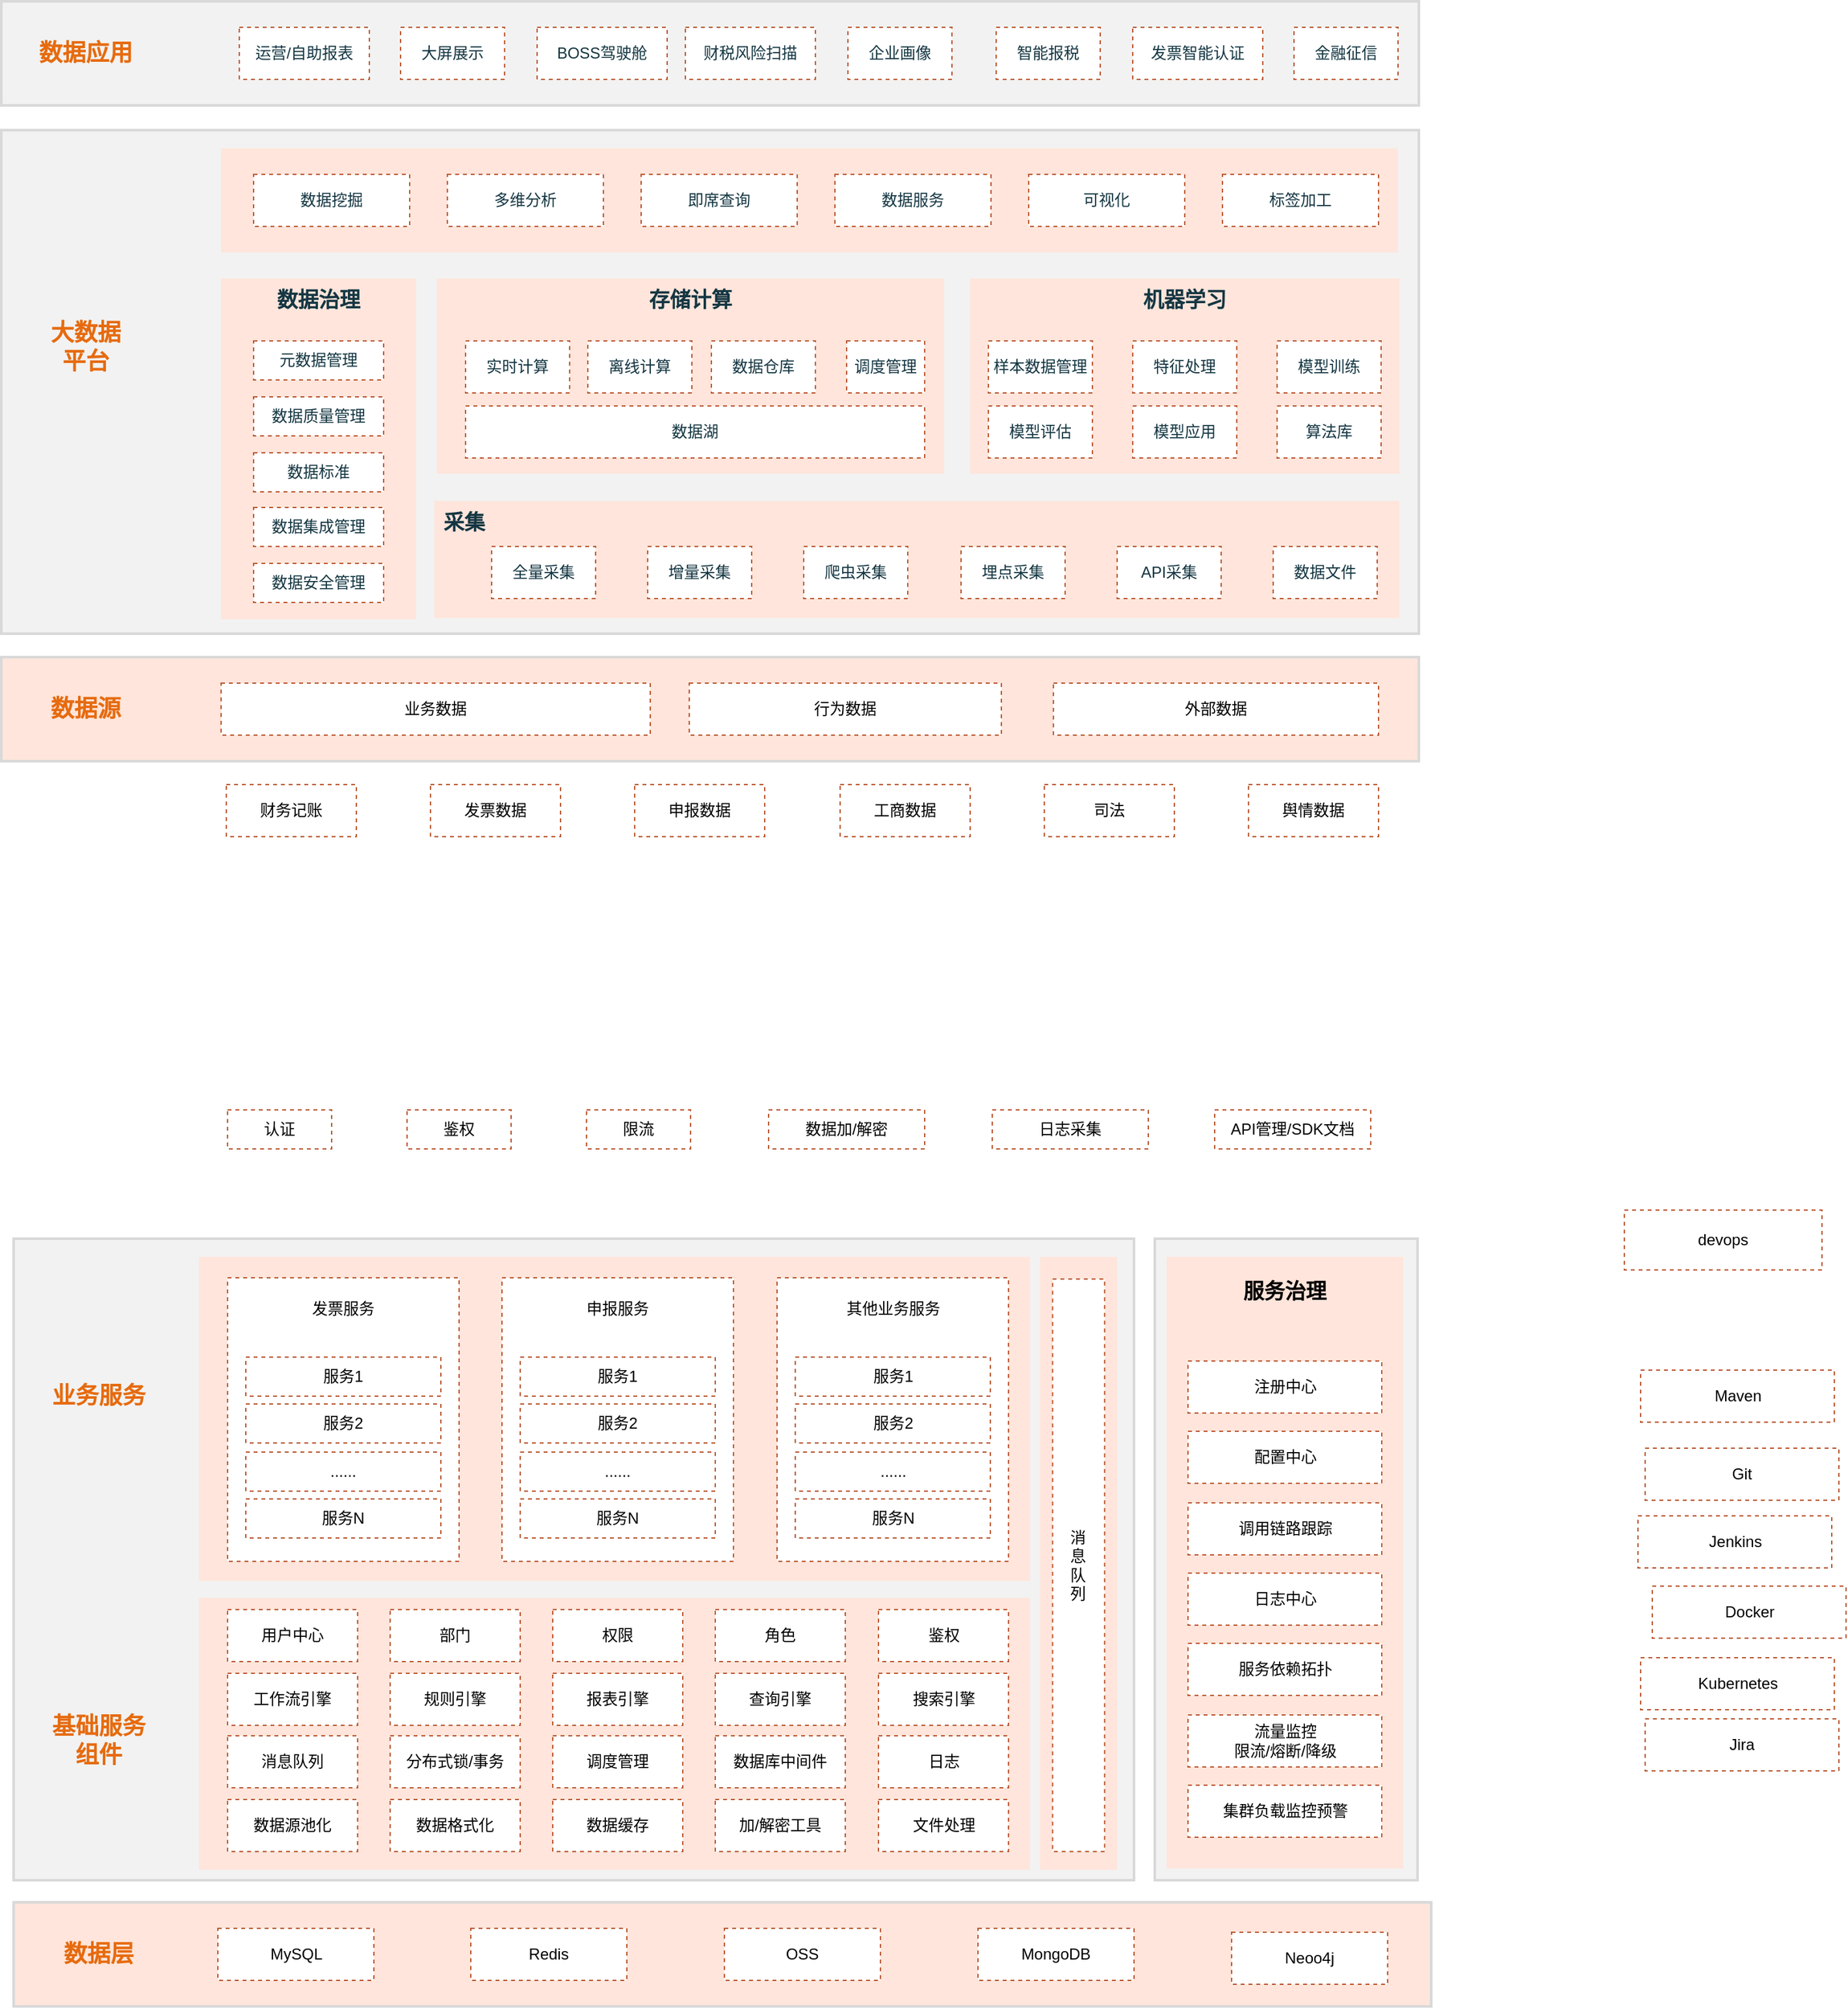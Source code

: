 <mxfile version="16.2.4" type="github">
  <diagram id="H7_tCYUHHZJKz_Q6d8IM" name="第 1 页">
    <mxGraphModel dx="1221" dy="681" grid="0" gridSize="10" guides="1" tooltips="1" connect="1" arrows="1" fold="1" page="0" pageScale="1" pageWidth="827" pageHeight="1169" background="none" math="0" shadow="0">
      <root>
        <mxCell id="0" />
        <mxCell id="1" parent="0" />
        <mxCell id="LN4RIfl6_Ic5JrLGgOFw-40" value="" style="whiteSpace=wrap;html=1;fontSize=18;fontStyle=1;strokeWidth=2;fillColor=#F2F2F2;strokeColor=#D9D9D9;" vertex="1" parent="1">
          <mxGeometry x="80.5" y="1237" width="861.5" height="493" as="geometry" />
        </mxCell>
        <mxCell id="LN4RIfl6_Ic5JrLGgOFw-44" value="" style="whiteSpace=wrap;html=1;align=center;verticalAlign=top;fontSize=16;fontStyle=1;fillColor=#FFE5DB;strokeColor=none;fontColor=#143642;" vertex="1" parent="1">
          <mxGeometry x="869.75" y="1251" width="59.25" height="471" as="geometry" />
        </mxCell>
        <mxCell id="LN4RIfl6_Ic5JrLGgOFw-43" value="" style="whiteSpace=wrap;html=1;align=center;verticalAlign=top;fontSize=16;fontStyle=1;fillColor=#FFE5DB;strokeColor=none;fontColor=#143642;" vertex="1" parent="1">
          <mxGeometry x="223" y="1513" width="639" height="209" as="geometry" />
        </mxCell>
        <mxCell id="LN4RIfl6_Ic5JrLGgOFw-42" value="" style="whiteSpace=wrap;html=1;align=center;verticalAlign=top;fontSize=16;fontStyle=1;fillColor=#FFE5DB;strokeColor=none;fontColor=#143642;" vertex="1" parent="1">
          <mxGeometry x="223" y="1251" width="639" height="249" as="geometry" />
        </mxCell>
        <mxCell id="LN4RIfl6_Ic5JrLGgOFw-41" value="基础服务&lt;br&gt;组件" style="whiteSpace=wrap;html=1;fontSize=18;fontStyle=1;strokeColor=none;fillColor=none;fontColor=#E66B0F;" vertex="1" parent="1">
          <mxGeometry x="85.5" y="1603" width="120" height="40" as="geometry" />
        </mxCell>
        <mxCell id="ndFSLWlLieNPHFFfm7gC-62" value="" style="whiteSpace=wrap;html=1;fontSize=18;fontStyle=1;strokeWidth=2;fillColor=#F2F2F2;strokeColor=#D9D9D9;" parent="1" vertex="1">
          <mxGeometry x="71" y="286" width="1090" height="80" as="geometry" />
        </mxCell>
        <mxCell id="ndFSLWlLieNPHFFfm7gC-60" value="" style="whiteSpace=wrap;html=1;fontSize=18;fontStyle=1;strokeWidth=2;fillColor=#F2F2F2;strokeColor=#D9D9D9;" parent="1" vertex="1">
          <mxGeometry x="71" y="385" width="1090" height="387" as="geometry" />
        </mxCell>
        <mxCell id="ndFSLWlLieNPHFFfm7gC-61" value="" style="whiteSpace=wrap;html=1;align=center;verticalAlign=top;fontSize=16;fontStyle=1;fillColor=#FFE5DB;strokeColor=none;fontColor=#143642;" parent="1" vertex="1">
          <mxGeometry x="240" y="399" width="905" height="80" as="geometry" />
        </mxCell>
        <mxCell id="ndFSLWlLieNPHFFfm7gC-51" value="" style="whiteSpace=wrap;html=1;fillColor=#FFE5DB;strokeColor=#D9D9D9;fontSize=18;fontStyle=1;fontColor=#143642;strokeWidth=2;" parent="1" vertex="1">
          <mxGeometry x="71" y="790" width="1090" height="80" as="geometry" />
        </mxCell>
        <mxCell id="ndFSLWlLieNPHFFfm7gC-1" value="数据源" style="whiteSpace=wrap;html=1;fillColor=none;strokeColor=none;fontSize=18;fontStyle=1;fontColor=#E66B0F;" parent="1" vertex="1">
          <mxGeometry x="76" y="810" width="120" height="40" as="geometry" />
        </mxCell>
        <mxCell id="ndFSLWlLieNPHFFfm7gC-3" value="业务数据" style="whiteSpace=wrap;html=1;strokeColor=#BB5933;dashed=1;" parent="1" vertex="1">
          <mxGeometry x="240" y="810" width="330" height="40" as="geometry" />
        </mxCell>
        <mxCell id="ndFSLWlLieNPHFFfm7gC-4" value="行为数据" style="whiteSpace=wrap;html=1;strokeColor=#BB5933;dashed=1;" parent="1" vertex="1">
          <mxGeometry x="600" y="810" width="240" height="40" as="geometry" />
        </mxCell>
        <mxCell id="ndFSLWlLieNPHFFfm7gC-5" value="外部数据" style="whiteSpace=wrap;html=1;strokeColor=#BB5933;dashed=1;" parent="1" vertex="1">
          <mxGeometry x="880" y="810" width="250" height="40" as="geometry" />
        </mxCell>
        <mxCell id="ndFSLWlLieNPHFFfm7gC-6" value="&lt;b&gt;&lt;font style=&quot;font-size: 16px&quot;&gt;采集&lt;/font&gt;&lt;/b&gt;" style="whiteSpace=wrap;html=1;align=left;verticalAlign=top;spacingLeft=5;spacingBottom=0;spacingRight=0;spacingTop=0;fillColor=#FFE5DB;strokeColor=none;fontColor=#143642;" parent="1" vertex="1">
          <mxGeometry x="404" y="670" width="742" height="90" as="geometry" />
        </mxCell>
        <mxCell id="ndFSLWlLieNPHFFfm7gC-7" value="全量采集" style="whiteSpace=wrap;html=1;fillColor=#FFFFFF;strokeColor=#BB5933;fontColor=#143642;dashed=1;" parent="1" vertex="1">
          <mxGeometry x="448" y="705" width="80" height="40" as="geometry" />
        </mxCell>
        <mxCell id="ndFSLWlLieNPHFFfm7gC-8" value="增量采集" style="whiteSpace=wrap;html=1;fillColor=#FFFFFF;strokeColor=#BB5933;fontColor=#143642;dashed=1;" parent="1" vertex="1">
          <mxGeometry x="568" y="705" width="80" height="40" as="geometry" />
        </mxCell>
        <mxCell id="ndFSLWlLieNPHFFfm7gC-9" value="爬虫采集" style="whiteSpace=wrap;html=1;fillColor=#FFFFFF;strokeColor=#BB5933;fontColor=#143642;dashed=1;" parent="1" vertex="1">
          <mxGeometry x="688" y="705" width="80" height="40" as="geometry" />
        </mxCell>
        <mxCell id="ndFSLWlLieNPHFFfm7gC-11" value="埋点采集" style="whiteSpace=wrap;html=1;fillColor=#FFFFFF;strokeColor=#BB5933;fontColor=#143642;dashed=1;" parent="1" vertex="1">
          <mxGeometry x="809" y="705" width="80" height="40" as="geometry" />
        </mxCell>
        <mxCell id="ndFSLWlLieNPHFFfm7gC-12" value="存储计算" style="whiteSpace=wrap;html=1;verticalAlign=top;fontSize=16;align=center;fontStyle=1;fillColor=#FFE5DB;strokeColor=none;fontColor=#143642;" parent="1" vertex="1">
          <mxGeometry x="406" y="499" width="390" height="150" as="geometry" />
        </mxCell>
        <mxCell id="ndFSLWlLieNPHFFfm7gC-13" value="实时计算" style="whiteSpace=wrap;html=1;fillColor=#FFFFFF;strokeColor=#BB5933;fontColor=#143642;dashed=1;" parent="1" vertex="1">
          <mxGeometry x="428" y="547" width="80" height="40" as="geometry" />
        </mxCell>
        <mxCell id="ndFSLWlLieNPHFFfm7gC-14" value="离线计算" style="whiteSpace=wrap;html=1;fillColor=#FFFFFF;strokeColor=#BB5933;fontColor=#143642;dashed=1;" parent="1" vertex="1">
          <mxGeometry x="522" y="547" width="80" height="40" as="geometry" />
        </mxCell>
        <mxCell id="ndFSLWlLieNPHFFfm7gC-15" value="数据仓库" style="whiteSpace=wrap;html=1;fillColor=#FFFFFF;strokeColor=#BB5933;fontColor=#143642;dashed=1;" parent="1" vertex="1">
          <mxGeometry x="617" y="547" width="80" height="40" as="geometry" />
        </mxCell>
        <mxCell id="ndFSLWlLieNPHFFfm7gC-16" value="调度管理" style="whiteSpace=wrap;html=1;fillColor=#FFFFFF;strokeColor=#BB5933;fontColor=#143642;dashed=1;" parent="1" vertex="1">
          <mxGeometry x="721" y="547" width="60" height="40" as="geometry" />
        </mxCell>
        <mxCell id="ndFSLWlLieNPHFFfm7gC-17" value="数据湖" style="whiteSpace=wrap;html=1;fillColor=#FFFFFF;strokeColor=#BB5933;fontColor=#143642;dashed=1;" parent="1" vertex="1">
          <mxGeometry x="428" y="597" width="353" height="40" as="geometry" />
        </mxCell>
        <mxCell id="ndFSLWlLieNPHFFfm7gC-18" value="机器学习" style="whiteSpace=wrap;html=1;verticalAlign=top;fontSize=16;fontStyle=1;fillColor=#FFE5DB;strokeColor=none;fontColor=#143642;" parent="1" vertex="1">
          <mxGeometry x="816" y="499" width="330" height="150" as="geometry" />
        </mxCell>
        <mxCell id="ndFSLWlLieNPHFFfm7gC-19" value="即席查询" style="whiteSpace=wrap;html=1;fillColor=#FFFFFF;strokeColor=#BB5933;fontColor=#143642;dashed=1;" parent="1" vertex="1">
          <mxGeometry x="563" y="419" width="120" height="40" as="geometry" />
        </mxCell>
        <mxCell id="ndFSLWlLieNPHFFfm7gC-20" value="多维分析" style="whiteSpace=wrap;html=1;fillColor=#FFFFFF;strokeColor=#BB5933;fontColor=#143642;dashed=1;" parent="1" vertex="1">
          <mxGeometry x="414" y="419" width="120" height="40" as="geometry" />
        </mxCell>
        <mxCell id="ndFSLWlLieNPHFFfm7gC-21" value="数据服务" style="whiteSpace=wrap;html=1;fillColor=#FFFFFF;strokeColor=#BB5933;fontColor=#143642;dashed=1;" parent="1" vertex="1">
          <mxGeometry x="712" y="419" width="120" height="40" as="geometry" />
        </mxCell>
        <mxCell id="ndFSLWlLieNPHFFfm7gC-22" value="算法库" style="whiteSpace=wrap;html=1;fillColor=#FFFFFF;strokeColor=#BB5933;fontColor=#143642;dashed=1;" parent="1" vertex="1">
          <mxGeometry x="1052" y="597" width="80" height="40" as="geometry" />
        </mxCell>
        <mxCell id="ndFSLWlLieNPHFFfm7gC-23" value="模型训练" style="whiteSpace=wrap;html=1;fillColor=#FFFFFF;strokeColor=#BB5933;fontColor=#143642;dashed=1;" parent="1" vertex="1">
          <mxGeometry x="1052" y="547" width="80" height="40" as="geometry" />
        </mxCell>
        <mxCell id="ndFSLWlLieNPHFFfm7gC-24" value="模型应用" style="whiteSpace=wrap;html=1;fillColor=#FFFFFF;strokeColor=#BB5933;fontColor=#143642;dashed=1;" parent="1" vertex="1">
          <mxGeometry x="941" y="597" width="80" height="40" as="geometry" />
        </mxCell>
        <mxCell id="ndFSLWlLieNPHFFfm7gC-25" value="模型评估" style="whiteSpace=wrap;html=1;fillColor=#FFFFFF;strokeColor=#BB5933;fontColor=#143642;dashed=1;" parent="1" vertex="1">
          <mxGeometry x="830" y="597" width="80" height="40" as="geometry" />
        </mxCell>
        <mxCell id="ndFSLWlLieNPHFFfm7gC-28" value="样本数据管理" style="whiteSpace=wrap;html=1;fillColor=#FFFFFF;strokeColor=#BB5933;fontColor=#143642;dashed=1;" parent="1" vertex="1">
          <mxGeometry x="830" y="547" width="80" height="40" as="geometry" />
        </mxCell>
        <mxCell id="ndFSLWlLieNPHFFfm7gC-29" value="特征处理" style="whiteSpace=wrap;html=1;fillColor=#FFFFFF;strokeColor=#BB5933;fontColor=#143642;dashed=1;" parent="1" vertex="1">
          <mxGeometry x="941" y="547" width="80" height="40" as="geometry" />
        </mxCell>
        <mxCell id="ndFSLWlLieNPHFFfm7gC-31" value="数据治理" style="whiteSpace=wrap;html=1;align=center;verticalAlign=top;fontSize=16;fontStyle=1;fillColor=#FFE5DB;strokeColor=none;fontColor=#143642;" parent="1" vertex="1">
          <mxGeometry x="240" y="499" width="150" height="262" as="geometry" />
        </mxCell>
        <mxCell id="ndFSLWlLieNPHFFfm7gC-32" value="元数据管理" style="whiteSpace=wrap;html=1;fillColor=#FFFFFF;strokeColor=#BB5933;fontColor=#143642;dashed=1;" parent="1" vertex="1">
          <mxGeometry x="265" y="547" width="100" height="30" as="geometry" />
        </mxCell>
        <mxCell id="ndFSLWlLieNPHFFfm7gC-33" value="数据质量管理" style="whiteSpace=wrap;html=1;fillColor=#FFFFFF;strokeColor=#BB5933;fontColor=#143642;dashed=1;" parent="1" vertex="1">
          <mxGeometry x="265" y="590" width="100" height="30" as="geometry" />
        </mxCell>
        <mxCell id="ndFSLWlLieNPHFFfm7gC-34" value="数据标准" style="whiteSpace=wrap;html=1;fillColor=#FFFFFF;strokeColor=#BB5933;fontColor=#143642;dashed=1;" parent="1" vertex="1">
          <mxGeometry x="265" y="633" width="100" height="30" as="geometry" />
        </mxCell>
        <mxCell id="ndFSLWlLieNPHFFfm7gC-35" value="数据安全管理" style="whiteSpace=wrap;html=1;fillColor=#FFFFFF;strokeColor=#BB5933;fontColor=#143642;dashed=1;" parent="1" vertex="1">
          <mxGeometry x="265" y="718" width="100" height="30" as="geometry" />
        </mxCell>
        <mxCell id="ndFSLWlLieNPHFFfm7gC-36" value="可视化" style="whiteSpace=wrap;html=1;fillColor=#FFFFFF;strokeColor=#BB5933;fontColor=#143642;dashed=1;" parent="1" vertex="1">
          <mxGeometry x="861" y="419" width="120" height="40" as="geometry" />
        </mxCell>
        <mxCell id="ndFSLWlLieNPHFFfm7gC-37" value="运营/自助报表" style="whiteSpace=wrap;html=1;fillColor=#FFFFFF;strokeColor=#BB5933;fontColor=#143642;dashed=1;" parent="1" vertex="1">
          <mxGeometry x="254" y="306" width="100" height="40" as="geometry" />
        </mxCell>
        <mxCell id="ndFSLWlLieNPHFFfm7gC-38" value="标签加工" style="whiteSpace=wrap;html=1;fillColor=#FFFFFF;strokeColor=#BB5933;fontColor=#143642;dashed=1;" parent="1" vertex="1">
          <mxGeometry x="1010" y="419" width="120" height="40" as="geometry" />
        </mxCell>
        <mxCell id="ndFSLWlLieNPHFFfm7gC-40" value="BOSS驾驶舱" style="whiteSpace=wrap;html=1;fillColor=#FFFFFF;strokeColor=#BB5933;fontColor=#143642;dashed=1;" parent="1" vertex="1">
          <mxGeometry x="483" y="306" width="100" height="40" as="geometry" />
        </mxCell>
        <mxCell id="ndFSLWlLieNPHFFfm7gC-41" value="大屏展示" style="whiteSpace=wrap;html=1;fillColor=#FFFFFF;strokeColor=#BB5933;fontColor=#143642;dashed=1;" parent="1" vertex="1">
          <mxGeometry x="378" y="306" width="80" height="40" as="geometry" />
        </mxCell>
        <mxCell id="ndFSLWlLieNPHFFfm7gC-42" value="财税风险扫描" style="whiteSpace=wrap;html=1;fillColor=#FFFFFF;strokeColor=#BB5933;fontColor=#143642;dashed=1;" parent="1" vertex="1">
          <mxGeometry x="597" y="306" width="100" height="40" as="geometry" />
        </mxCell>
        <mxCell id="ndFSLWlLieNPHFFfm7gC-43" value="企业画像" style="whiteSpace=wrap;html=1;fillColor=#FFFFFF;strokeColor=#BB5933;fontColor=#143642;dashed=1;" parent="1" vertex="1">
          <mxGeometry x="722" y="306" width="80" height="40" as="geometry" />
        </mxCell>
        <mxCell id="ndFSLWlLieNPHFFfm7gC-44" value="智能报税" style="whiteSpace=wrap;html=1;fillColor=#FFFFFF;strokeColor=#BB5933;fontColor=#143642;dashed=1;" parent="1" vertex="1">
          <mxGeometry x="836" y="306" width="80" height="40" as="geometry" />
        </mxCell>
        <mxCell id="ndFSLWlLieNPHFFfm7gC-45" value="数据挖掘" style="whiteSpace=wrap;html=1;fillColor=#FFFFFF;strokeColor=#BB5933;fontColor=#143642;dashed=1;" parent="1" vertex="1">
          <mxGeometry x="265" y="419" width="120" height="40" as="geometry" />
        </mxCell>
        <mxCell id="ndFSLWlLieNPHFFfm7gC-46" value="API采集" style="whiteSpace=wrap;html=1;fillColor=#FFFFFF;strokeColor=#BB5933;fontColor=#143642;dashed=1;" parent="1" vertex="1">
          <mxGeometry x="929" y="705" width="80" height="40" as="geometry" />
        </mxCell>
        <mxCell id="ndFSLWlLieNPHFFfm7gC-47" value="数据文件" style="whiteSpace=wrap;html=1;fillColor=#FFFFFF;strokeColor=#BB5933;fontColor=#143642;dashed=1;" parent="1" vertex="1">
          <mxGeometry x="1049" y="705" width="80" height="40" as="geometry" />
        </mxCell>
        <mxCell id="ndFSLWlLieNPHFFfm7gC-48" value="数据集成管理" style="whiteSpace=wrap;html=1;fillColor=#FFFFFF;strokeColor=#BB5933;fontColor=#143642;dashed=1;" parent="1" vertex="1">
          <mxGeometry x="265" y="675" width="100" height="30" as="geometry" />
        </mxCell>
        <mxCell id="ndFSLWlLieNPHFFfm7gC-49" value="数据应用" style="whiteSpace=wrap;html=1;fillColor=none;strokeColor=none;fontStyle=1;fontSize=18;fontColor=#E66B0F;" parent="1" vertex="1">
          <mxGeometry x="76" y="306" width="120" height="40" as="geometry" />
        </mxCell>
        <mxCell id="ndFSLWlLieNPHFFfm7gC-50" value="大数据&lt;br&gt;平台" style="whiteSpace=wrap;html=1;fontSize=18;fontStyle=1;strokeColor=none;fillColor=none;fontColor=#E66B0F;" parent="1" vertex="1">
          <mxGeometry x="76" y="532" width="120" height="40" as="geometry" />
        </mxCell>
        <mxCell id="ndFSLWlLieNPHFFfm7gC-63" value="发票智能认证" style="whiteSpace=wrap;html=1;fillColor=#FFFFFF;strokeColor=#BB5933;fontColor=#143642;dashed=1;" parent="1" vertex="1">
          <mxGeometry x="941" y="306" width="100" height="40" as="geometry" />
        </mxCell>
        <mxCell id="ndFSLWlLieNPHFFfm7gC-64" value="金融征信" style="whiteSpace=wrap;html=1;fillColor=#FFFFFF;strokeColor=#BB5933;fontColor=#143642;dashed=1;" parent="1" vertex="1">
          <mxGeometry x="1065" y="306" width="80" height="40" as="geometry" />
        </mxCell>
        <mxCell id="ndFSLWlLieNPHFFfm7gC-69" value="财务记账" style="whiteSpace=wrap;html=1;strokeColor=#BB5933;dashed=1;" parent="1" vertex="1">
          <mxGeometry x="244" y="888" width="100" height="40" as="geometry" />
        </mxCell>
        <mxCell id="ndFSLWlLieNPHFFfm7gC-70" value="发票数据" style="whiteSpace=wrap;html=1;strokeColor=#BB5933;dashed=1;" parent="1" vertex="1">
          <mxGeometry x="401" y="888" width="100" height="40" as="geometry" />
        </mxCell>
        <mxCell id="ndFSLWlLieNPHFFfm7gC-71" value="申报数据" style="whiteSpace=wrap;html=1;strokeColor=#BB5933;dashed=1;" parent="1" vertex="1">
          <mxGeometry x="558" y="888" width="100" height="40" as="geometry" />
        </mxCell>
        <mxCell id="ndFSLWlLieNPHFFfm7gC-72" value="工商数据" style="whiteSpace=wrap;html=1;strokeColor=#BB5933;dashed=1;" parent="1" vertex="1">
          <mxGeometry x="716" y="888" width="100" height="40" as="geometry" />
        </mxCell>
        <mxCell id="ndFSLWlLieNPHFFfm7gC-73" value="司法" style="whiteSpace=wrap;html=1;strokeColor=#BB5933;dashed=1;" parent="1" vertex="1">
          <mxGeometry x="873" y="888" width="100" height="40" as="geometry" />
        </mxCell>
        <mxCell id="ndFSLWlLieNPHFFfm7gC-74" value="舆情数据" style="whiteSpace=wrap;html=1;strokeColor=#BB5933;dashed=1;" parent="1" vertex="1">
          <mxGeometry x="1030" y="888" width="100" height="40" as="geometry" />
        </mxCell>
        <mxCell id="ndFSLWlLieNPHFFfm7gC-75" value="" style="whiteSpace=wrap;html=1;fillColor=#FFE5DB;strokeColor=#D9D9D9;fontSize=18;fontStyle=1;fontColor=#143642;strokeWidth=2;" parent="1" vertex="1">
          <mxGeometry x="80.5" y="1747" width="1090" height="80" as="geometry" />
        </mxCell>
        <mxCell id="ndFSLWlLieNPHFFfm7gC-76" value="数据层" style="whiteSpace=wrap;html=1;fillColor=none;strokeColor=none;fontSize=18;fontStyle=1;fontColor=#E66B0F;" parent="1" vertex="1">
          <mxGeometry x="85.5" y="1767" width="120" height="40" as="geometry" />
        </mxCell>
        <mxCell id="ndFSLWlLieNPHFFfm7gC-77" value="MySQL" style="whiteSpace=wrap;html=1;strokeColor=#BB5933;dashed=1;" parent="1" vertex="1">
          <mxGeometry x="237.5" y="1767" width="120" height="40" as="geometry" />
        </mxCell>
        <mxCell id="ndFSLWlLieNPHFFfm7gC-79" value="OSS" style="whiteSpace=wrap;html=1;strokeColor=#BB5933;dashed=1;" parent="1" vertex="1">
          <mxGeometry x="627" y="1767" width="120" height="40" as="geometry" />
        </mxCell>
        <mxCell id="ndFSLWlLieNPHFFfm7gC-81" value="MongoDB" style="whiteSpace=wrap;html=1;strokeColor=#BB5933;dashed=1;" parent="1" vertex="1">
          <mxGeometry x="822" y="1767" width="120" height="40" as="geometry" />
        </mxCell>
        <mxCell id="ndFSLWlLieNPHFFfm7gC-86" value="数据源池化" style="whiteSpace=wrap;html=1;strokeColor=#BB5933;dashed=1;" parent="1" vertex="1">
          <mxGeometry x="245" y="1668" width="100" height="40" as="geometry" />
        </mxCell>
        <mxCell id="ndFSLWlLieNPHFFfm7gC-87" value="数据格式化" style="whiteSpace=wrap;html=1;strokeColor=#BB5933;dashed=1;" parent="1" vertex="1">
          <mxGeometry x="370" y="1668" width="100" height="40" as="geometry" />
        </mxCell>
        <mxCell id="ndFSLWlLieNPHFFfm7gC-88" value="数据缓存" style="whiteSpace=wrap;html=1;strokeColor=#BB5933;dashed=1;" parent="1" vertex="1">
          <mxGeometry x="495" y="1668" width="100" height="40" as="geometry" />
        </mxCell>
        <mxCell id="ndFSLWlLieNPHFFfm7gC-89" value="加/解密工具" style="whiteSpace=wrap;html=1;strokeColor=#BB5933;dashed=1;" parent="1" vertex="1">
          <mxGeometry x="620" y="1668" width="100" height="40" as="geometry" />
        </mxCell>
        <mxCell id="ndFSLWlLieNPHFFfm7gC-90" value="文件处理" style="whiteSpace=wrap;html=1;strokeColor=#BB5933;dashed=1;" parent="1" vertex="1">
          <mxGeometry x="745.5" y="1668" width="100" height="40" as="geometry" />
        </mxCell>
        <mxCell id="ndFSLWlLieNPHFFfm7gC-92" value="消息队列" style="whiteSpace=wrap;html=1;strokeColor=#BB5933;dashed=1;" parent="1" vertex="1">
          <mxGeometry x="245" y="1619" width="100" height="40" as="geometry" />
        </mxCell>
        <mxCell id="ndFSLWlLieNPHFFfm7gC-93" value="分布式锁/事务" style="whiteSpace=wrap;html=1;strokeColor=#BB5933;dashed=1;" parent="1" vertex="1">
          <mxGeometry x="370" y="1619" width="100" height="40" as="geometry" />
        </mxCell>
        <mxCell id="ndFSLWlLieNPHFFfm7gC-94" value="调度管理" style="whiteSpace=wrap;html=1;strokeColor=#BB5933;dashed=1;" parent="1" vertex="1">
          <mxGeometry x="495" y="1619" width="100" height="40" as="geometry" />
        </mxCell>
        <mxCell id="ndFSLWlLieNPHFFfm7gC-95" value="工作流引擎" style="whiteSpace=wrap;html=1;strokeColor=#BB5933;dashed=1;" parent="1" vertex="1">
          <mxGeometry x="245" y="1571" width="100" height="40" as="geometry" />
        </mxCell>
        <mxCell id="ndFSLWlLieNPHFFfm7gC-96" value="搜索引擎" style="whiteSpace=wrap;html=1;strokeColor=#BB5933;dashed=1;" parent="1" vertex="1">
          <mxGeometry x="745.5" y="1571" width="100" height="40" as="geometry" />
        </mxCell>
        <mxCell id="ndFSLWlLieNPHFFfm7gC-97" value="查询引擎" style="whiteSpace=wrap;html=1;strokeColor=#BB5933;dashed=1;" parent="1" vertex="1">
          <mxGeometry x="620" y="1571" width="100" height="40" as="geometry" />
        </mxCell>
        <mxCell id="ndFSLWlLieNPHFFfm7gC-98" value="报表引擎" style="whiteSpace=wrap;html=1;strokeColor=#BB5933;dashed=1;" parent="1" vertex="1">
          <mxGeometry x="495" y="1571" width="100" height="40" as="geometry" />
        </mxCell>
        <mxCell id="ndFSLWlLieNPHFFfm7gC-99" value="规则引擎" style="whiteSpace=wrap;html=1;strokeColor=#BB5933;dashed=1;" parent="1" vertex="1">
          <mxGeometry x="370" y="1571" width="100" height="40" as="geometry" />
        </mxCell>
        <mxCell id="ndFSLWlLieNPHFFfm7gC-100" value="鉴权" style="whiteSpace=wrap;html=1;strokeColor=#BB5933;dashed=1;" parent="1" vertex="1">
          <mxGeometry x="745.5" y="1522" width="100" height="40" as="geometry" />
        </mxCell>
        <mxCell id="ndFSLWlLieNPHFFfm7gC-101" value="日志" style="whiteSpace=wrap;html=1;strokeColor=#BB5933;dashed=1;" parent="1" vertex="1">
          <mxGeometry x="745.5" y="1619" width="100" height="40" as="geometry" />
        </mxCell>
        <mxCell id="ndFSLWlLieNPHFFfm7gC-102" value="用户中心" style="whiteSpace=wrap;html=1;strokeColor=#BB5933;dashed=1;" parent="1" vertex="1">
          <mxGeometry x="245" y="1522" width="100" height="40" as="geometry" />
        </mxCell>
        <mxCell id="ndFSLWlLieNPHFFfm7gC-103" value="部门" style="whiteSpace=wrap;html=1;strokeColor=#BB5933;dashed=1;" parent="1" vertex="1">
          <mxGeometry x="370" y="1522" width="100" height="40" as="geometry" />
        </mxCell>
        <mxCell id="ndFSLWlLieNPHFFfm7gC-104" value="权限" style="whiteSpace=wrap;html=1;strokeColor=#BB5933;dashed=1;" parent="1" vertex="1">
          <mxGeometry x="495" y="1522" width="100" height="40" as="geometry" />
        </mxCell>
        <mxCell id="ndFSLWlLieNPHFFfm7gC-105" value="角色" style="whiteSpace=wrap;html=1;strokeColor=#BB5933;dashed=1;" parent="1" vertex="1">
          <mxGeometry x="620" y="1522" width="100" height="40" as="geometry" />
        </mxCell>
        <mxCell id="ndFSLWlLieNPHFFfm7gC-117" value="认证" style="whiteSpace=wrap;html=1;strokeColor=#BB5933;dashed=1;" parent="1" vertex="1">
          <mxGeometry x="245" y="1138" width="80" height="30" as="geometry" />
        </mxCell>
        <mxCell id="ndFSLWlLieNPHFFfm7gC-118" value="限流" style="whiteSpace=wrap;html=1;strokeColor=#BB5933;dashed=1;" parent="1" vertex="1">
          <mxGeometry x="521" y="1138" width="80" height="30" as="geometry" />
        </mxCell>
        <mxCell id="ndFSLWlLieNPHFFfm7gC-119" value="数据加/解密" style="whiteSpace=wrap;html=1;strokeColor=#BB5933;dashed=1;" parent="1" vertex="1">
          <mxGeometry x="661" y="1138" width="120" height="30" as="geometry" />
        </mxCell>
        <mxCell id="ndFSLWlLieNPHFFfm7gC-120" value="日志采集" style="whiteSpace=wrap;html=1;strokeColor=#BB5933;dashed=1;" parent="1" vertex="1">
          <mxGeometry x="833" y="1138" width="120" height="30" as="geometry" />
        </mxCell>
        <mxCell id="ndFSLWlLieNPHFFfm7gC-121" value="API管理/SDK文档" style="whiteSpace=wrap;html=1;strokeColor=#BB5933;dashed=1;" parent="1" vertex="1">
          <mxGeometry x="1004" y="1138" width="120" height="30" as="geometry" />
        </mxCell>
        <mxCell id="LN4RIfl6_Ic5JrLGgOFw-1" value="消&lt;br&gt;息&lt;br&gt;队&lt;br&gt;列" style="whiteSpace=wrap;html=1;strokeColor=#BB5933;dashed=1;" vertex="1" parent="1">
          <mxGeometry x="879.375" y="1268" width="40" height="440" as="geometry" />
        </mxCell>
        <mxCell id="LN4RIfl6_Ic5JrLGgOFw-3" value="Maven" style="whiteSpace=wrap;html=1;strokeColor=#BB5933;dashed=1;" vertex="1" parent="1">
          <mxGeometry x="1331.5" y="1338" width="149" height="40" as="geometry" />
        </mxCell>
        <mxCell id="LN4RIfl6_Ic5JrLGgOFw-4" value="Git" style="whiteSpace=wrap;html=1;strokeColor=#BB5933;dashed=1;" vertex="1" parent="1">
          <mxGeometry x="1335" y="1398" width="149" height="40" as="geometry" />
        </mxCell>
        <mxCell id="LN4RIfl6_Ic5JrLGgOFw-8" value="Docker" style="whiteSpace=wrap;html=1;strokeColor=#BB5933;dashed=1;" vertex="1" parent="1">
          <mxGeometry x="1340.5" y="1504" width="149" height="40" as="geometry" />
        </mxCell>
        <mxCell id="LN4RIfl6_Ic5JrLGgOFw-9" value="Jenkins" style="whiteSpace=wrap;html=1;strokeColor=#BB5933;dashed=1;" vertex="1" parent="1">
          <mxGeometry x="1329.5" y="1450" width="149" height="40" as="geometry" />
        </mxCell>
        <mxCell id="LN4RIfl6_Ic5JrLGgOFw-13" value="Kubernetes" style="whiteSpace=wrap;html=1;strokeColor=#BB5933;dashed=1;" vertex="1" parent="1">
          <mxGeometry x="1331.5" y="1559" width="149" height="40" as="geometry" />
        </mxCell>
        <mxCell id="LN4RIfl6_Ic5JrLGgOFw-14" value="Jira" style="whiteSpace=wrap;html=1;strokeColor=#BB5933;dashed=1;" vertex="1" parent="1">
          <mxGeometry x="1335" y="1606" width="149" height="40" as="geometry" />
        </mxCell>
        <mxCell id="LN4RIfl6_Ic5JrLGgOFw-15" value="devops" style="whiteSpace=wrap;html=1;strokeColor=#BB5933;dashed=1;" vertex="1" parent="1">
          <mxGeometry x="1319" y="1215" width="152" height="46" as="geometry" />
        </mxCell>
        <mxCell id="LN4RIfl6_Ic5JrLGgOFw-20" value="Redis" style="whiteSpace=wrap;html=1;strokeColor=#BB5933;dashed=1;" vertex="1" parent="1">
          <mxGeometry x="432" y="1767" width="120" height="40" as="geometry" />
        </mxCell>
        <mxCell id="LN4RIfl6_Ic5JrLGgOFw-21" value="Neoo4j" style="whiteSpace=wrap;html=1;strokeColor=#BB5933;dashed=1;" vertex="1" parent="1">
          <mxGeometry x="1017" y="1770" width="120" height="40" as="geometry" />
        </mxCell>
        <mxCell id="LN4RIfl6_Ic5JrLGgOFw-22" value="数据库中间件" style="whiteSpace=wrap;html=1;strokeColor=#BB5933;dashed=1;" vertex="1" parent="1">
          <mxGeometry x="620" y="1619" width="100" height="40" as="geometry" />
        </mxCell>
        <mxCell id="LN4RIfl6_Ic5JrLGgOFw-37" value="" style="group" vertex="1" connectable="0" parent="1">
          <mxGeometry x="456" y="1267" width="178" height="218" as="geometry" />
        </mxCell>
        <mxCell id="LN4RIfl6_Ic5JrLGgOFw-26" value="申报服务" style="whiteSpace=wrap;html=1;strokeColor=#BB5933;dashed=1;verticalAlign=top;spacingBottom=0;spacingTop=10;" vertex="1" parent="LN4RIfl6_Ic5JrLGgOFw-37">
          <mxGeometry width="178" height="218" as="geometry" />
        </mxCell>
        <mxCell id="LN4RIfl6_Ic5JrLGgOFw-27" value="服务1" style="whiteSpace=wrap;html=1;strokeColor=#BB5933;dashed=1;" vertex="1" parent="LN4RIfl6_Ic5JrLGgOFw-37">
          <mxGeometry x="14" y="61" width="150" height="30" as="geometry" />
        </mxCell>
        <mxCell id="LN4RIfl6_Ic5JrLGgOFw-28" value="服务2" style="whiteSpace=wrap;html=1;strokeColor=#BB5933;dashed=1;" vertex="1" parent="LN4RIfl6_Ic5JrLGgOFw-37">
          <mxGeometry x="14" y="97" width="150" height="30" as="geometry" />
        </mxCell>
        <mxCell id="LN4RIfl6_Ic5JrLGgOFw-29" value="......" style="whiteSpace=wrap;html=1;strokeColor=#BB5933;dashed=1;" vertex="1" parent="LN4RIfl6_Ic5JrLGgOFw-37">
          <mxGeometry x="14" y="134" width="150" height="30" as="geometry" />
        </mxCell>
        <mxCell id="LN4RIfl6_Ic5JrLGgOFw-30" value="服务N" style="whiteSpace=wrap;html=1;strokeColor=#BB5933;dashed=1;" vertex="1" parent="LN4RIfl6_Ic5JrLGgOFw-37">
          <mxGeometry x="14" y="170" width="150" height="30" as="geometry" />
        </mxCell>
        <mxCell id="LN4RIfl6_Ic5JrLGgOFw-38" value="" style="group" vertex="1" connectable="0" parent="1">
          <mxGeometry x="667.5" y="1267" width="178" height="218" as="geometry" />
        </mxCell>
        <mxCell id="LN4RIfl6_Ic5JrLGgOFw-31" value="其他业务服务" style="whiteSpace=wrap;html=1;strokeColor=#BB5933;dashed=1;verticalAlign=top;spacingBottom=0;spacingTop=10;" vertex="1" parent="LN4RIfl6_Ic5JrLGgOFw-38">
          <mxGeometry width="178" height="218" as="geometry" />
        </mxCell>
        <mxCell id="LN4RIfl6_Ic5JrLGgOFw-32" value="服务1" style="whiteSpace=wrap;html=1;strokeColor=#BB5933;dashed=1;" vertex="1" parent="LN4RIfl6_Ic5JrLGgOFw-38">
          <mxGeometry x="14" y="61" width="150" height="30" as="geometry" />
        </mxCell>
        <mxCell id="LN4RIfl6_Ic5JrLGgOFw-33" value="服务2" style="whiteSpace=wrap;html=1;strokeColor=#BB5933;dashed=1;" vertex="1" parent="LN4RIfl6_Ic5JrLGgOFw-38">
          <mxGeometry x="14" y="97" width="150" height="30" as="geometry" />
        </mxCell>
        <mxCell id="LN4RIfl6_Ic5JrLGgOFw-34" value="......" style="whiteSpace=wrap;html=1;strokeColor=#BB5933;dashed=1;" vertex="1" parent="LN4RIfl6_Ic5JrLGgOFw-38">
          <mxGeometry x="14" y="134" width="150" height="30" as="geometry" />
        </mxCell>
        <mxCell id="LN4RIfl6_Ic5JrLGgOFw-35" value="服务N" style="whiteSpace=wrap;html=1;strokeColor=#BB5933;dashed=1;" vertex="1" parent="LN4RIfl6_Ic5JrLGgOFw-38">
          <mxGeometry x="14" y="170" width="150" height="30" as="geometry" />
        </mxCell>
        <mxCell id="LN4RIfl6_Ic5JrLGgOFw-39" value="鉴权" style="whiteSpace=wrap;html=1;strokeColor=#BB5933;dashed=1;" vertex="1" parent="1">
          <mxGeometry x="383" y="1138" width="80" height="30" as="geometry" />
        </mxCell>
        <mxCell id="LN4RIfl6_Ic5JrLGgOFw-45" value="业务服务" style="whiteSpace=wrap;html=1;fontSize=18;fontStyle=1;strokeColor=none;fillColor=none;fontColor=#E66B0F;" vertex="1" parent="1">
          <mxGeometry x="85.5" y="1338" width="120" height="40" as="geometry" />
        </mxCell>
        <mxCell id="LN4RIfl6_Ic5JrLGgOFw-46" value="" style="whiteSpace=wrap;html=1;fontSize=18;fontStyle=1;strokeWidth=2;fillColor=#F2F2F2;strokeColor=#D9D9D9;" vertex="1" parent="1">
          <mxGeometry x="958" y="1237" width="202" height="493" as="geometry" />
        </mxCell>
        <mxCell id="LN4RIfl6_Ic5JrLGgOFw-47" value="" style="group" vertex="1" connectable="0" parent="1">
          <mxGeometry x="245" y="1267" width="178" height="218" as="geometry" />
        </mxCell>
        <mxCell id="LN4RIfl6_Ic5JrLGgOFw-24" value="发票服务" style="whiteSpace=wrap;html=1;strokeColor=#BB5933;dashed=1;verticalAlign=top;spacingBottom=0;spacingTop=10;" vertex="1" parent="LN4RIfl6_Ic5JrLGgOFw-47">
          <mxGeometry width="178" height="218" as="geometry" />
        </mxCell>
        <mxCell id="ndFSLWlLieNPHFFfm7gC-106" value="服务1" style="whiteSpace=wrap;html=1;strokeColor=#BB5933;dashed=1;" parent="LN4RIfl6_Ic5JrLGgOFw-47" vertex="1">
          <mxGeometry x="14" y="61" width="150" height="30" as="geometry" />
        </mxCell>
        <mxCell id="ndFSLWlLieNPHFFfm7gC-108" value="服务2" style="whiteSpace=wrap;html=1;strokeColor=#BB5933;dashed=1;" parent="LN4RIfl6_Ic5JrLGgOFw-47" vertex="1">
          <mxGeometry x="14" y="97" width="150" height="30" as="geometry" />
        </mxCell>
        <mxCell id="ndFSLWlLieNPHFFfm7gC-110" value="......" style="whiteSpace=wrap;html=1;strokeColor=#BB5933;dashed=1;" parent="LN4RIfl6_Ic5JrLGgOFw-47" vertex="1">
          <mxGeometry x="14" y="134" width="150" height="30" as="geometry" />
        </mxCell>
        <mxCell id="LN4RIfl6_Ic5JrLGgOFw-25" value="服务N" style="whiteSpace=wrap;html=1;strokeColor=#BB5933;dashed=1;" vertex="1" parent="LN4RIfl6_Ic5JrLGgOFw-47">
          <mxGeometry x="14" y="170" width="150" height="30" as="geometry" />
        </mxCell>
        <mxCell id="LN4RIfl6_Ic5JrLGgOFw-48" value="" style="group" vertex="1" connectable="0" parent="1">
          <mxGeometry x="967" y="1251" width="182" height="470" as="geometry" />
        </mxCell>
        <mxCell id="LN4RIfl6_Ic5JrLGgOFw-2" value="&lt;b style=&quot;font-size: 16px;&quot;&gt;&lt;font style=&quot;font-size: 16px;&quot;&gt;服务治理&lt;/font&gt;&lt;/b&gt;" style="whiteSpace=wrap;html=1;strokeColor=none;dashed=1;verticalAlign=top;spacingTop=10;fillColor=#FFE5DB;fontSize=16;" vertex="1" parent="LN4RIfl6_Ic5JrLGgOFw-48">
          <mxGeometry width="182" height="470" as="geometry" />
        </mxCell>
        <mxCell id="LN4RIfl6_Ic5JrLGgOFw-5" value="调用链路跟踪" style="whiteSpace=wrap;html=1;strokeColor=#BB5933;dashed=1;" vertex="1" parent="LN4RIfl6_Ic5JrLGgOFw-48">
          <mxGeometry x="16.5" y="189" width="149" height="40" as="geometry" />
        </mxCell>
        <mxCell id="LN4RIfl6_Ic5JrLGgOFw-6" value="日志中心" style="whiteSpace=wrap;html=1;strokeColor=#BB5933;dashed=1;" vertex="1" parent="LN4RIfl6_Ic5JrLGgOFw-48">
          <mxGeometry x="16.5" y="243" width="149" height="40" as="geometry" />
        </mxCell>
        <mxCell id="LN4RIfl6_Ic5JrLGgOFw-7" value="集群负载监控预警" style="whiteSpace=wrap;html=1;strokeColor=#BB5933;dashed=1;" vertex="1" parent="LN4RIfl6_Ic5JrLGgOFw-48">
          <mxGeometry x="16.5" y="406" width="149" height="40" as="geometry" />
        </mxCell>
        <mxCell id="LN4RIfl6_Ic5JrLGgOFw-10" value="流量监控&lt;br&gt;限流/熔断/降级" style="whiteSpace=wrap;html=1;strokeColor=#BB5933;dashed=1;" vertex="1" parent="LN4RIfl6_Ic5JrLGgOFw-48">
          <mxGeometry x="16.5" y="352" width="149" height="40" as="geometry" />
        </mxCell>
        <mxCell id="LN4RIfl6_Ic5JrLGgOFw-11" value="配置中心" style="whiteSpace=wrap;html=1;strokeColor=#BB5933;dashed=1;" vertex="1" parent="LN4RIfl6_Ic5JrLGgOFw-48">
          <mxGeometry x="16.5" y="134" width="149" height="40" as="geometry" />
        </mxCell>
        <mxCell id="LN4RIfl6_Ic5JrLGgOFw-12" value="注册中心" style="whiteSpace=wrap;html=1;strokeColor=#BB5933;dashed=1;" vertex="1" parent="LN4RIfl6_Ic5JrLGgOFw-48">
          <mxGeometry x="16.5" y="80" width="149" height="40" as="geometry" />
        </mxCell>
        <mxCell id="LN4RIfl6_Ic5JrLGgOFw-16" value="服务依赖拓扑" style="whiteSpace=wrap;html=1;strokeColor=#BB5933;dashed=1;" vertex="1" parent="LN4RIfl6_Ic5JrLGgOFw-48">
          <mxGeometry x="16.5" y="297" width="149" height="40" as="geometry" />
        </mxCell>
      </root>
    </mxGraphModel>
  </diagram>
</mxfile>

